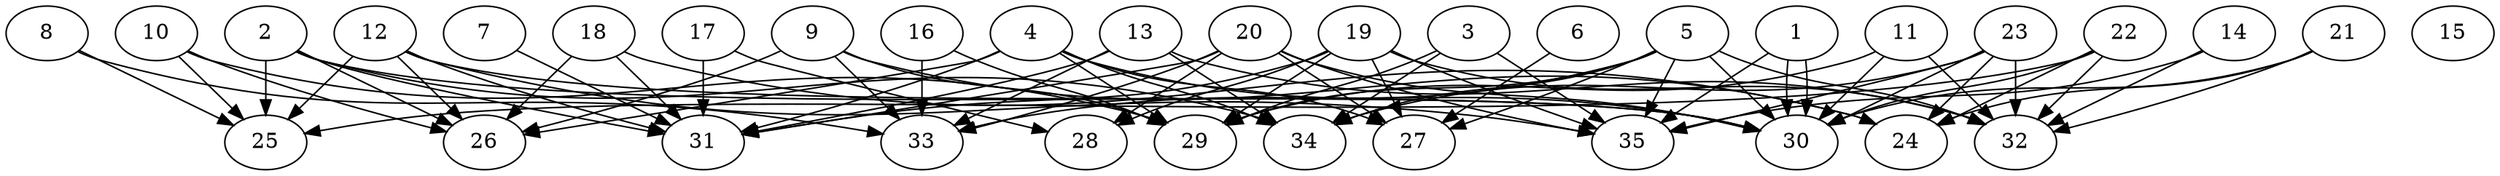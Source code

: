 // DAG automatically generated by daggen at Thu Oct  3 14:05:37 2019
// ./daggen --dot -n 35 --ccr 0.4 --fat 0.9 --regular 0.9 --density 0.5 --mindata 5242880 --maxdata 52428800 
digraph G {
  1 [size="70433280", alpha="0.08", expect_size="28173312"] 
  1 -> 30 [size ="28173312"]
  1 -> 30 [size ="28173312"]
  1 -> 35 [size ="28173312"]
  2 [size="94062080", alpha="0.15", expect_size="37624832"] 
  2 -> 25 [size ="37624832"]
  2 -> 26 [size ="37624832"]
  2 -> 30 [size ="37624832"]
  2 -> 31 [size ="37624832"]
  2 -> 34 [size ="37624832"]
  3 [size="44249600", alpha="0.10", expect_size="17699840"] 
  3 -> 29 [size ="17699840"]
  3 -> 34 [size ="17699840"]
  3 -> 35 [size ="17699840"]
  4 [size="36569600", alpha="0.17", expect_size="14627840"] 
  4 -> 26 [size ="14627840"]
  4 -> 27 [size ="14627840"]
  4 -> 29 [size ="14627840"]
  4 -> 30 [size ="14627840"]
  4 -> 31 [size ="14627840"]
  4 -> 34 [size ="14627840"]
  5 [size="52451840", alpha="0.07", expect_size="20980736"] 
  5 -> 27 [size ="20980736"]
  5 -> 29 [size ="20980736"]
  5 -> 30 [size ="20980736"]
  5 -> 32 [size ="20980736"]
  5 -> 33 [size ="20980736"]
  5 -> 34 [size ="20980736"]
  5 -> 35 [size ="20980736"]
  6 [size="61980160", alpha="0.15", expect_size="24792064"] 
  6 -> 27 [size ="24792064"]
  7 [size="70120960", alpha="0.10", expect_size="28048384"] 
  7 -> 31 [size ="28048384"]
  8 [size="81605120", alpha="0.07", expect_size="32642048"] 
  8 -> 25 [size ="32642048"]
  8 -> 33 [size ="32642048"]
  9 [size="74588160", alpha="0.07", expect_size="29835264"] 
  9 -> 24 [size ="29835264"]
  9 -> 26 [size ="29835264"]
  9 -> 29 [size ="29835264"]
  9 -> 33 [size ="29835264"]
  10 [size="122974720", alpha="0.15", expect_size="49189888"] 
  10 -> 25 [size ="49189888"]
  10 -> 26 [size ="49189888"]
  10 -> 29 [size ="49189888"]
  11 [size="22543360", alpha="0.02", expect_size="9017344"] 
  11 -> 29 [size ="9017344"]
  11 -> 30 [size ="9017344"]
  11 -> 32 [size ="9017344"]
  12 [size="71546880", alpha="0.07", expect_size="28618752"] 
  12 -> 25 [size ="28618752"]
  12 -> 26 [size ="28618752"]
  12 -> 30 [size ="28618752"]
  12 -> 31 [size ="28618752"]
  12 -> 35 [size ="28618752"]
  13 [size="39439360", alpha="0.20", expect_size="15775744"] 
  13 -> 31 [size ="15775744"]
  13 -> 32 [size ="15775744"]
  13 -> 33 [size ="15775744"]
  13 -> 34 [size ="15775744"]
  14 [size="100083200", alpha="0.01", expect_size="40033280"] 
  14 -> 32 [size ="40033280"]
  14 -> 35 [size ="40033280"]
  15 [size="85248000", alpha="0.14", expect_size="34099200"] 
  16 [size="126865920", alpha="0.16", expect_size="50746368"] 
  16 -> 29 [size ="50746368"]
  16 -> 33 [size ="50746368"]
  17 [size="99630080", alpha="0.07", expect_size="39852032"] 
  17 -> 28 [size ="39852032"]
  17 -> 31 [size ="39852032"]
  18 [size="39165440", alpha="0.13", expect_size="15666176"] 
  18 -> 24 [size ="15666176"]
  18 -> 26 [size ="15666176"]
  18 -> 31 [size ="15666176"]
  19 [size="78561280", alpha="0.05", expect_size="31424512"] 
  19 -> 27 [size ="31424512"]
  19 -> 28 [size ="31424512"]
  19 -> 29 [size ="31424512"]
  19 -> 31 [size ="31424512"]
  19 -> 32 [size ="31424512"]
  19 -> 35 [size ="31424512"]
  20 [size="118392320", alpha="0.15", expect_size="47356928"] 
  20 -> 27 [size ="47356928"]
  20 -> 28 [size ="47356928"]
  20 -> 30 [size ="47356928"]
  20 -> 31 [size ="47356928"]
  20 -> 33 [size ="47356928"]
  20 -> 35 [size ="47356928"]
  21 [size="87354880", alpha="0.16", expect_size="34941952"] 
  21 -> 24 [size ="34941952"]
  21 -> 30 [size ="34941952"]
  21 -> 32 [size ="34941952"]
  22 [size="97861120", alpha="0.10", expect_size="39144448"] 
  22 -> 24 [size ="39144448"]
  22 -> 25 [size ="39144448"]
  22 -> 30 [size ="39144448"]
  22 -> 32 [size ="39144448"]
  23 [size="23080960", alpha="0.09", expect_size="9232384"] 
  23 -> 24 [size ="9232384"]
  23 -> 30 [size ="9232384"]
  23 -> 32 [size ="9232384"]
  23 -> 34 [size ="9232384"]
  23 -> 35 [size ="9232384"]
  24 [size="21506560", alpha="0.12", expect_size="8602624"] 
  25 [size="27294720", alpha="0.02", expect_size="10917888"] 
  26 [size="108874240", alpha="0.00", expect_size="43549696"] 
  27 [size="82388480", alpha="0.08", expect_size="32955392"] 
  28 [size="126200320", alpha="0.07", expect_size="50480128"] 
  29 [size="83799040", alpha="0.17", expect_size="33519616"] 
  30 [size="111994880", alpha="0.06", expect_size="44797952"] 
  31 [size="84305920", alpha="0.16", expect_size="33722368"] 
  32 [size="58060800", alpha="0.16", expect_size="23224320"] 
  33 [size="114214400", alpha="0.00", expect_size="45685760"] 
  34 [size="47979520", alpha="0.20", expect_size="19191808"] 
  35 [size="118750720", alpha="0.11", expect_size="47500288"] 
}
